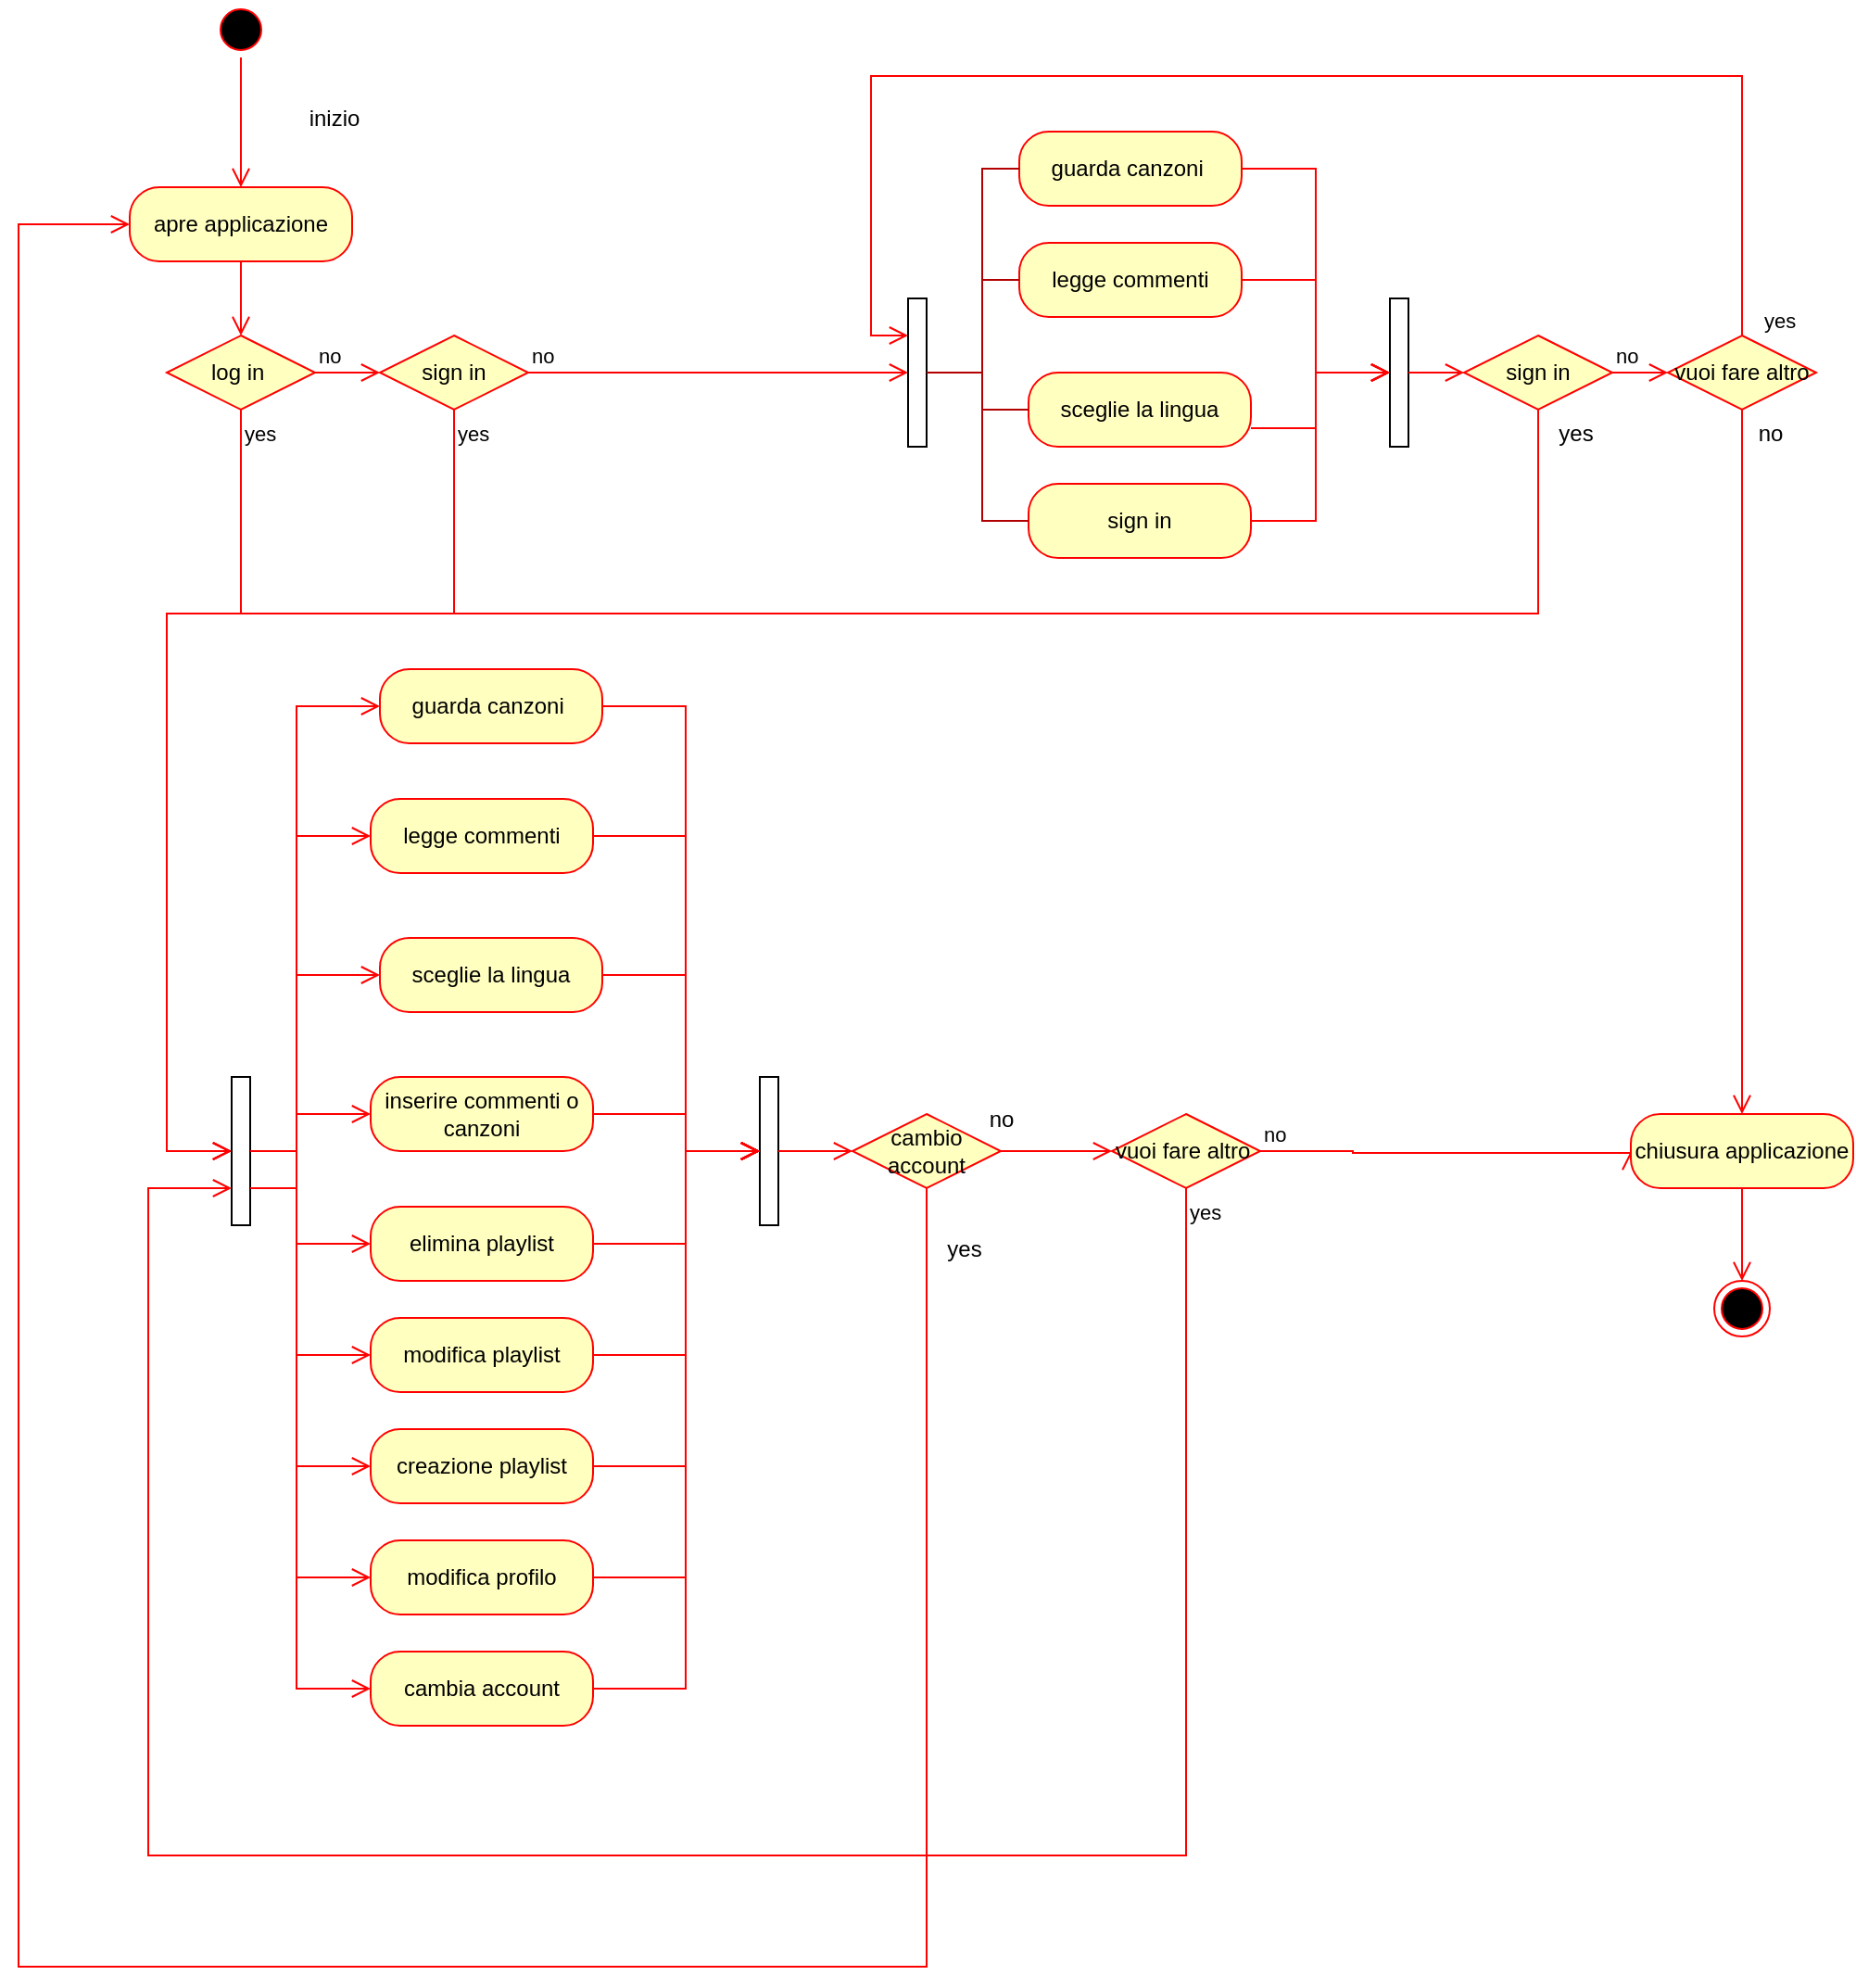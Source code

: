 <mxfile version="21.2.9" type="device">
  <diagram name="Pagina-1" id="L5OoGTgnTAFeCDHYH56c">
    <mxGraphModel dx="2206" dy="1175" grid="1" gridSize="10" guides="1" tooltips="1" connect="1" arrows="1" fold="1" page="1" pageScale="1" pageWidth="827" pageHeight="1169" math="0" shadow="0">
      <root>
        <mxCell id="0" />
        <mxCell id="1" parent="0" />
        <mxCell id="iuCMZKyLG8nRSwpxGBFr-1" value="" style="ellipse;html=1;shape=startState;fillColor=#000000;strokeColor=#ff0000;" vertex="1" parent="1">
          <mxGeometry x="145" y="60" width="30" height="30" as="geometry" />
        </mxCell>
        <mxCell id="iuCMZKyLG8nRSwpxGBFr-2" value="" style="edgeStyle=orthogonalEdgeStyle;html=1;verticalAlign=bottom;endArrow=open;endSize=8;strokeColor=#ff0000;rounded=0;entryX=0.5;entryY=0;entryDx=0;entryDy=0;" edge="1" source="iuCMZKyLG8nRSwpxGBFr-1" parent="1" target="iuCMZKyLG8nRSwpxGBFr-7">
          <mxGeometry relative="1" as="geometry">
            <mxPoint x="165" y="210" as="targetPoint" />
          </mxGeometry>
        </mxCell>
        <mxCell id="iuCMZKyLG8nRSwpxGBFr-3" value="&lt;font style=&quot;vertical-align: inherit;&quot;&gt;&lt;font style=&quot;vertical-align: inherit;&quot;&gt;&lt;font style=&quot;vertical-align: inherit;&quot;&gt;&lt;font style=&quot;vertical-align: inherit;&quot;&gt;inizio&lt;/font&gt;&lt;/font&gt;&lt;/font&gt;&lt;/font&gt;" style="text;html=1;align=center;verticalAlign=middle;resizable=0;points=[];autosize=1;strokeColor=none;fillColor=none;" vertex="1" parent="1">
          <mxGeometry x="185" y="108" width="50" height="30" as="geometry" />
        </mxCell>
        <mxCell id="iuCMZKyLG8nRSwpxGBFr-4" value="&lt;font style=&quot;vertical-align: inherit;&quot;&gt;&lt;font style=&quot;vertical-align: inherit;&quot;&gt;log in&amp;nbsp;&lt;/font&gt;&lt;/font&gt;" style="rhombus;whiteSpace=wrap;html=1;fontColor=#000000;fillColor=#ffffc0;strokeColor=#ff0000;" vertex="1" parent="1">
          <mxGeometry x="120" y="240" width="80" height="40" as="geometry" />
        </mxCell>
        <mxCell id="iuCMZKyLG8nRSwpxGBFr-5" value="no" style="edgeStyle=orthogonalEdgeStyle;html=1;align=left;verticalAlign=bottom;endArrow=open;endSize=8;strokeColor=#ff0000;rounded=0;entryX=0;entryY=0.5;entryDx=0;entryDy=0;" edge="1" source="iuCMZKyLG8nRSwpxGBFr-4" parent="1" target="iuCMZKyLG8nRSwpxGBFr-10">
          <mxGeometry x="-1" relative="1" as="geometry">
            <mxPoint x="300" y="250" as="targetPoint" />
          </mxGeometry>
        </mxCell>
        <mxCell id="iuCMZKyLG8nRSwpxGBFr-6" value="yes" style="edgeStyle=orthogonalEdgeStyle;html=1;align=left;verticalAlign=top;endArrow=open;endSize=8;strokeColor=#ff0000;rounded=0;" edge="1" source="iuCMZKyLG8nRSwpxGBFr-4" parent="1" target="iuCMZKyLG8nRSwpxGBFr-29">
          <mxGeometry x="-1" relative="1" as="geometry">
            <mxPoint x="160" y="410" as="targetPoint" />
            <Array as="points">
              <mxPoint x="160" y="390" />
              <mxPoint x="120" y="390" />
              <mxPoint x="120" y="680" />
            </Array>
          </mxGeometry>
        </mxCell>
        <mxCell id="iuCMZKyLG8nRSwpxGBFr-7" value="&lt;font style=&quot;vertical-align: inherit;&quot;&gt;&lt;font style=&quot;vertical-align: inherit;&quot;&gt;apre applicazione&lt;/font&gt;&lt;/font&gt;" style="rounded=1;whiteSpace=wrap;html=1;arcSize=40;fontColor=#000000;fillColor=#ffffc0;strokeColor=#ff0000;" vertex="1" parent="1">
          <mxGeometry x="100" y="160" width="120" height="40" as="geometry" />
        </mxCell>
        <mxCell id="iuCMZKyLG8nRSwpxGBFr-8" value="" style="edgeStyle=orthogonalEdgeStyle;html=1;verticalAlign=bottom;endArrow=open;endSize=8;strokeColor=#ff0000;rounded=0;" edge="1" source="iuCMZKyLG8nRSwpxGBFr-7" parent="1" target="iuCMZKyLG8nRSwpxGBFr-4">
          <mxGeometry relative="1" as="geometry">
            <mxPoint x="410" y="440" as="targetPoint" />
          </mxGeometry>
        </mxCell>
        <mxCell id="iuCMZKyLG8nRSwpxGBFr-10" value="&lt;font style=&quot;vertical-align: inherit;&quot;&gt;&lt;font style=&quot;vertical-align: inherit;&quot;&gt;sign in&lt;/font&gt;&lt;/font&gt;" style="rhombus;whiteSpace=wrap;html=1;fontColor=#000000;fillColor=#ffffc0;strokeColor=#ff0000;" vertex="1" parent="1">
          <mxGeometry x="235" y="240" width="80" height="40" as="geometry" />
        </mxCell>
        <mxCell id="iuCMZKyLG8nRSwpxGBFr-11" value="no" style="edgeStyle=orthogonalEdgeStyle;html=1;align=left;verticalAlign=bottom;endArrow=open;endSize=8;strokeColor=#ff0000;rounded=0;" edge="1" source="iuCMZKyLG8nRSwpxGBFr-10" parent="1" target="iuCMZKyLG8nRSwpxGBFr-13">
          <mxGeometry x="-1" relative="1" as="geometry">
            <mxPoint x="520" y="290" as="targetPoint" />
            <Array as="points">
              <mxPoint x="521" y="260" />
            </Array>
          </mxGeometry>
        </mxCell>
        <mxCell id="iuCMZKyLG8nRSwpxGBFr-12" value="yes" style="edgeStyle=orthogonalEdgeStyle;html=1;align=left;verticalAlign=top;endArrow=open;endSize=8;strokeColor=#ff0000;rounded=0;" edge="1" source="iuCMZKyLG8nRSwpxGBFr-10" parent="1" target="iuCMZKyLG8nRSwpxGBFr-29">
          <mxGeometry x="-1" relative="1" as="geometry">
            <mxPoint x="160" y="490" as="targetPoint" />
            <Array as="points">
              <mxPoint x="275" y="390" />
              <mxPoint x="120" y="390" />
              <mxPoint x="120" y="680" />
            </Array>
          </mxGeometry>
        </mxCell>
        <mxCell id="iuCMZKyLG8nRSwpxGBFr-13" value="" style="html=1;points=[];perimeter=orthogonalPerimeter;outlineConnect=0;targetShapes=umlLifeline;portConstraint=eastwest;newEdgeStyle={&quot;edgeStyle&quot;:&quot;elbowEdgeStyle&quot;,&quot;elbow&quot;:&quot;vertical&quot;,&quot;curved&quot;:0,&quot;rounded&quot;:0};" vertex="1" parent="1">
          <mxGeometry x="520" y="220" width="10" height="80" as="geometry" />
        </mxCell>
        <mxCell id="iuCMZKyLG8nRSwpxGBFr-14" value="&lt;font style=&quot;vertical-align: inherit;&quot;&gt;&lt;font style=&quot;vertical-align: inherit;&quot;&gt;guarda canzoni&amp;nbsp;&lt;/font&gt;&lt;/font&gt;" style="rounded=1;whiteSpace=wrap;html=1;arcSize=40;fontColor=#000000;fillColor=#ffffc0;strokeColor=#ff0000;" vertex="1" parent="1">
          <mxGeometry x="580" y="130" width="120" height="40" as="geometry" />
        </mxCell>
        <mxCell id="iuCMZKyLG8nRSwpxGBFr-15" value="" style="edgeStyle=orthogonalEdgeStyle;html=1;verticalAlign=bottom;endArrow=open;endSize=8;strokeColor=#ff0000;rounded=0;" edge="1" source="iuCMZKyLG8nRSwpxGBFr-14" parent="1" target="iuCMZKyLG8nRSwpxGBFr-22">
          <mxGeometry relative="1" as="geometry">
            <mxPoint x="550" y="450" as="targetPoint" />
            <Array as="points">
              <mxPoint x="740" y="150" />
              <mxPoint x="740" y="260" />
            </Array>
          </mxGeometry>
        </mxCell>
        <mxCell id="iuCMZKyLG8nRSwpxGBFr-16" value="&lt;font style=&quot;vertical-align: inherit;&quot;&gt;&lt;font style=&quot;vertical-align: inherit;&quot;&gt;legge commenti&lt;/font&gt;&lt;/font&gt;" style="rounded=1;whiteSpace=wrap;html=1;arcSize=40;fontColor=#000000;fillColor=#ffffc0;strokeColor=#ff0000;" vertex="1" parent="1">
          <mxGeometry x="580" y="190" width="120" height="40" as="geometry" />
        </mxCell>
        <mxCell id="iuCMZKyLG8nRSwpxGBFr-17" value="" style="edgeStyle=orthogonalEdgeStyle;html=1;verticalAlign=bottom;endArrow=open;endSize=8;strokeColor=#ff0000;rounded=0;" edge="1" source="iuCMZKyLG8nRSwpxGBFr-16" parent="1" target="iuCMZKyLG8nRSwpxGBFr-22">
          <mxGeometry relative="1" as="geometry">
            <mxPoint x="510" y="600" as="targetPoint" />
          </mxGeometry>
        </mxCell>
        <mxCell id="iuCMZKyLG8nRSwpxGBFr-18" value="&lt;font style=&quot;vertical-align: inherit;&quot;&gt;&lt;font style=&quot;vertical-align: inherit;&quot;&gt;sceglie la lingua&lt;/font&gt;&lt;/font&gt;" style="rounded=1;whiteSpace=wrap;html=1;arcSize=40;fontColor=#000000;fillColor=#ffffc0;strokeColor=#ff0000;" vertex="1" parent="1">
          <mxGeometry x="585" y="260" width="120" height="40" as="geometry" />
        </mxCell>
        <mxCell id="iuCMZKyLG8nRSwpxGBFr-19" value="" style="edgeStyle=orthogonalEdgeStyle;html=1;verticalAlign=bottom;endArrow=open;endSize=8;strokeColor=#ff0000;rounded=0;" edge="1" source="iuCMZKyLG8nRSwpxGBFr-18" parent="1" target="iuCMZKyLG8nRSwpxGBFr-22">
          <mxGeometry relative="1" as="geometry">
            <mxPoint x="320" y="685" as="targetPoint" />
            <Array as="points">
              <mxPoint x="740" y="290" />
              <mxPoint x="740" y="260" />
            </Array>
          </mxGeometry>
        </mxCell>
        <mxCell id="iuCMZKyLG8nRSwpxGBFr-20" value="&lt;font style=&quot;vertical-align: inherit;&quot;&gt;&lt;font style=&quot;vertical-align: inherit;&quot;&gt;sign in&lt;/font&gt;&lt;/font&gt;" style="rounded=1;whiteSpace=wrap;html=1;arcSize=40;fontColor=#000000;fillColor=#ffffc0;strokeColor=#ff0000;" vertex="1" parent="1">
          <mxGeometry x="585" y="320" width="120" height="40" as="geometry" />
        </mxCell>
        <mxCell id="iuCMZKyLG8nRSwpxGBFr-22" value="" style="html=1;points=[];perimeter=orthogonalPerimeter;outlineConnect=0;targetShapes=umlLifeline;portConstraint=eastwest;newEdgeStyle={&quot;edgeStyle&quot;:&quot;elbowEdgeStyle&quot;,&quot;elbow&quot;:&quot;vertical&quot;,&quot;curved&quot;:0,&quot;rounded&quot;:0};" vertex="1" parent="1">
          <mxGeometry x="780" y="220" width="10" height="80" as="geometry" />
        </mxCell>
        <mxCell id="iuCMZKyLG8nRSwpxGBFr-24" value="" style="endArrow=none;html=1;rounded=0;entryX=0;entryY=0.5;entryDx=0;entryDy=0;fillColor=#e51400;strokeColor=#B20000;" edge="1" parent="1" target="iuCMZKyLG8nRSwpxGBFr-14">
          <mxGeometry width="50" height="50" relative="1" as="geometry">
            <mxPoint x="560" y="250" as="sourcePoint" />
            <mxPoint x="440" y="370" as="targetPoint" />
            <Array as="points">
              <mxPoint x="560" y="150" />
            </Array>
          </mxGeometry>
        </mxCell>
        <mxCell id="iuCMZKyLG8nRSwpxGBFr-25" value="" style="endArrow=none;html=1;rounded=0;entryX=0;entryY=0.5;entryDx=0;entryDy=0;fillColor=#e51400;strokeColor=#B20000;" edge="1" parent="1" source="iuCMZKyLG8nRSwpxGBFr-13" target="iuCMZKyLG8nRSwpxGBFr-16">
          <mxGeometry width="50" height="50" relative="1" as="geometry">
            <mxPoint x="540" y="220" as="sourcePoint" />
            <mxPoint x="560" y="190" as="targetPoint" />
            <Array as="points">
              <mxPoint x="560" y="260" />
              <mxPoint x="560" y="250" />
              <mxPoint x="560" y="210" />
            </Array>
          </mxGeometry>
        </mxCell>
        <mxCell id="iuCMZKyLG8nRSwpxGBFr-26" value="" style="endArrow=none;html=1;rounded=0;entryX=0;entryY=0.5;entryDx=0;entryDy=0;fillColor=#e51400;strokeColor=#B20000;" edge="1" parent="1" target="iuCMZKyLG8nRSwpxGBFr-18">
          <mxGeometry width="50" height="50" relative="1" as="geometry">
            <mxPoint x="560" y="260" as="sourcePoint" />
            <mxPoint x="540" y="170" as="targetPoint" />
            <Array as="points">
              <mxPoint x="560" y="280" />
            </Array>
          </mxGeometry>
        </mxCell>
        <mxCell id="iuCMZKyLG8nRSwpxGBFr-27" value="" style="endArrow=none;html=1;rounded=0;entryX=0;entryY=0.5;entryDx=0;entryDy=0;fillColor=#e51400;strokeColor=#B20000;" edge="1" parent="1" target="iuCMZKyLG8nRSwpxGBFr-20">
          <mxGeometry width="50" height="50" relative="1" as="geometry">
            <mxPoint x="560" y="260" as="sourcePoint" />
            <mxPoint x="540" y="280" as="targetPoint" />
            <Array as="points">
              <mxPoint x="560" y="340" />
            </Array>
          </mxGeometry>
        </mxCell>
        <mxCell id="iuCMZKyLG8nRSwpxGBFr-28" value="" style="edgeStyle=orthogonalEdgeStyle;html=1;align=left;verticalAlign=top;endArrow=open;endSize=8;strokeColor=#ff0000;rounded=0;exitX=0.5;exitY=1;exitDx=0;exitDy=0;" edge="1" parent="1" source="iuCMZKyLG8nRSwpxGBFr-46" target="iuCMZKyLG8nRSwpxGBFr-29">
          <mxGeometry x="-1" relative="1" as="geometry">
            <mxPoint x="90" y="500" as="targetPoint" />
            <mxPoint x="580" y="350" as="sourcePoint" />
            <Array as="points">
              <mxPoint x="860" y="390" />
              <mxPoint x="120" y="390" />
              <mxPoint x="120" y="680" />
            </Array>
          </mxGeometry>
        </mxCell>
        <mxCell id="iuCMZKyLG8nRSwpxGBFr-29" value="" style="html=1;points=[];perimeter=orthogonalPerimeter;outlineConnect=0;targetShapes=umlLifeline;portConstraint=eastwest;newEdgeStyle={&quot;edgeStyle&quot;:&quot;elbowEdgeStyle&quot;,&quot;elbow&quot;:&quot;vertical&quot;,&quot;curved&quot;:0,&quot;rounded&quot;:0};" vertex="1" parent="1">
          <mxGeometry x="155" y="640" width="10" height="80" as="geometry" />
        </mxCell>
        <mxCell id="iuCMZKyLG8nRSwpxGBFr-30" value="&lt;font style=&quot;vertical-align: inherit;&quot;&gt;&lt;font style=&quot;vertical-align: inherit;&quot;&gt;guarda canzoni&amp;nbsp;&lt;/font&gt;&lt;/font&gt;" style="rounded=1;whiteSpace=wrap;html=1;arcSize=40;fontColor=#000000;fillColor=#ffffc0;strokeColor=#ff0000;" vertex="1" parent="1">
          <mxGeometry x="235" y="420" width="120" height="40" as="geometry" />
        </mxCell>
        <mxCell id="iuCMZKyLG8nRSwpxGBFr-32" value="&lt;font style=&quot;vertical-align: inherit;&quot;&gt;&lt;font style=&quot;vertical-align: inherit;&quot;&gt;legge commenti&lt;/font&gt;&lt;/font&gt;" style="rounded=1;whiteSpace=wrap;html=1;arcSize=40;fontColor=#000000;fillColor=#ffffc0;strokeColor=#ff0000;" vertex="1" parent="1">
          <mxGeometry x="230" y="490" width="120" height="40" as="geometry" />
        </mxCell>
        <mxCell id="iuCMZKyLG8nRSwpxGBFr-33" value="&lt;font style=&quot;vertical-align: inherit;&quot;&gt;&lt;font style=&quot;vertical-align: inherit;&quot;&gt;sceglie la lingua&lt;/font&gt;&lt;/font&gt;" style="rounded=1;whiteSpace=wrap;html=1;arcSize=40;fontColor=#000000;fillColor=#ffffc0;strokeColor=#ff0000;" vertex="1" parent="1">
          <mxGeometry x="235" y="565" width="120" height="40" as="geometry" />
        </mxCell>
        <mxCell id="iuCMZKyLG8nRSwpxGBFr-34" value="&lt;font style=&quot;vertical-align: inherit;&quot;&gt;&lt;font style=&quot;vertical-align: inherit;&quot;&gt;inserire commenti o canzoni&lt;/font&gt;&lt;/font&gt;" style="rounded=1;whiteSpace=wrap;html=1;arcSize=40;fontColor=#000000;fillColor=#ffffc0;strokeColor=#ff0000;" vertex="1" parent="1">
          <mxGeometry x="230" y="640" width="120" height="40" as="geometry" />
        </mxCell>
        <mxCell id="iuCMZKyLG8nRSwpxGBFr-35" value="&lt;font style=&quot;vertical-align: inherit;&quot;&gt;&lt;font style=&quot;vertical-align: inherit;&quot;&gt;creazione playlist&lt;/font&gt;&lt;/font&gt;" style="rounded=1;whiteSpace=wrap;html=1;arcSize=40;fontColor=#000000;fillColor=#ffffc0;strokeColor=#ff0000;" vertex="1" parent="1">
          <mxGeometry x="230" y="830" width="120" height="40" as="geometry" />
        </mxCell>
        <mxCell id="iuCMZKyLG8nRSwpxGBFr-36" value="&lt;font style=&quot;vertical-align: inherit;&quot;&gt;&lt;font style=&quot;vertical-align: inherit;&quot;&gt;modifica playlist&lt;/font&gt;&lt;/font&gt;" style="rounded=1;whiteSpace=wrap;html=1;arcSize=40;fontColor=#000000;fillColor=#ffffc0;strokeColor=#ff0000;" vertex="1" parent="1">
          <mxGeometry x="230" y="770" width="120" height="40" as="geometry" />
        </mxCell>
        <mxCell id="iuCMZKyLG8nRSwpxGBFr-37" value="&lt;font style=&quot;vertical-align: inherit;&quot;&gt;&lt;font style=&quot;vertical-align: inherit;&quot;&gt;elimina playlist&lt;/font&gt;&lt;/font&gt;" style="rounded=1;whiteSpace=wrap;html=1;arcSize=40;fontColor=#000000;fillColor=#ffffc0;strokeColor=#ff0000;" vertex="1" parent="1">
          <mxGeometry x="230" y="710" width="120" height="40" as="geometry" />
        </mxCell>
        <mxCell id="iuCMZKyLG8nRSwpxGBFr-40" value="&lt;font style=&quot;vertical-align: inherit;&quot;&gt;&lt;font style=&quot;vertical-align: inherit;&quot;&gt;modifica profilo&lt;/font&gt;&lt;/font&gt;" style="rounded=1;whiteSpace=wrap;html=1;arcSize=40;fontColor=#000000;fillColor=#ffffc0;strokeColor=#ff0000;" vertex="1" parent="1">
          <mxGeometry x="230" y="890" width="120" height="40" as="geometry" />
        </mxCell>
        <mxCell id="iuCMZKyLG8nRSwpxGBFr-41" value="&lt;font style=&quot;vertical-align: inherit;&quot;&gt;&lt;font style=&quot;vertical-align: inherit;&quot;&gt;cambia account&lt;/font&gt;&lt;/font&gt;" style="rounded=1;whiteSpace=wrap;html=1;arcSize=40;fontColor=#000000;fillColor=#ffffc0;strokeColor=#ff0000;" vertex="1" parent="1">
          <mxGeometry x="230" y="950" width="120" height="40" as="geometry" />
        </mxCell>
        <mxCell id="iuCMZKyLG8nRSwpxGBFr-42" value="vuoi fare altro" style="rhombus;whiteSpace=wrap;html=1;fontColor=#000000;fillColor=#ffffc0;strokeColor=#ff0000;" vertex="1" parent="1">
          <mxGeometry x="930" y="240" width="80" height="40" as="geometry" />
        </mxCell>
        <mxCell id="iuCMZKyLG8nRSwpxGBFr-43" value="" style="edgeStyle=orthogonalEdgeStyle;html=1;align=left;verticalAlign=bottom;endArrow=open;endSize=8;strokeColor=#ff0000;rounded=0;entryX=0.5;entryY=0;entryDx=0;entryDy=0;exitX=0.5;exitY=1;exitDx=0;exitDy=0;" edge="1" source="iuCMZKyLG8nRSwpxGBFr-42" parent="1" target="iuCMZKyLG8nRSwpxGBFr-90">
          <mxGeometry x="-1" relative="1" as="geometry">
            <mxPoint x="1030" y="260" as="targetPoint" />
          </mxGeometry>
        </mxCell>
        <mxCell id="iuCMZKyLG8nRSwpxGBFr-44" value="yes" style="edgeStyle=orthogonalEdgeStyle;html=1;align=left;verticalAlign=top;endArrow=open;endSize=8;strokeColor=#ff0000;rounded=0;" edge="1" source="iuCMZKyLG8nRSwpxGBFr-42" parent="1" target="iuCMZKyLG8nRSwpxGBFr-13">
          <mxGeometry x="-0.944" y="-10" relative="1" as="geometry">
            <mxPoint x="890" y="340" as="targetPoint" />
            <Array as="points">
              <mxPoint x="970" y="100" />
              <mxPoint x="500" y="100" />
              <mxPoint x="500" y="240" />
            </Array>
            <mxPoint as="offset" />
          </mxGeometry>
        </mxCell>
        <mxCell id="iuCMZKyLG8nRSwpxGBFr-46" value="sign in" style="rhombus;whiteSpace=wrap;html=1;fontColor=#000000;fillColor=#ffffc0;strokeColor=#ff0000;" vertex="1" parent="1">
          <mxGeometry x="820" y="240" width="80" height="40" as="geometry" />
        </mxCell>
        <mxCell id="iuCMZKyLG8nRSwpxGBFr-47" value="no" style="edgeStyle=orthogonalEdgeStyle;html=1;align=left;verticalAlign=bottom;endArrow=open;endSize=8;strokeColor=#ff0000;rounded=0;entryX=0;entryY=0.5;entryDx=0;entryDy=0;" edge="1" source="iuCMZKyLG8nRSwpxGBFr-46" parent="1" target="iuCMZKyLG8nRSwpxGBFr-42">
          <mxGeometry x="-1" relative="1" as="geometry">
            <mxPoint x="950" y="300" as="targetPoint" />
          </mxGeometry>
        </mxCell>
        <mxCell id="iuCMZKyLG8nRSwpxGBFr-49" value="yes" style="text;html=1;align=center;verticalAlign=middle;resizable=0;points=[];autosize=1;strokeColor=none;fillColor=none;" vertex="1" parent="1">
          <mxGeometry x="860" y="278" width="40" height="30" as="geometry" />
        </mxCell>
        <mxCell id="iuCMZKyLG8nRSwpxGBFr-50" value="" style="edgeStyle=orthogonalEdgeStyle;html=1;verticalAlign=bottom;endArrow=open;endSize=8;strokeColor=#ff0000;rounded=0;exitX=1;exitY=0.5;exitDx=0;exitDy=0;" edge="1" parent="1" source="iuCMZKyLG8nRSwpxGBFr-20" target="iuCMZKyLG8nRSwpxGBFr-22">
          <mxGeometry relative="1" as="geometry">
            <mxPoint x="790" y="270" as="targetPoint" />
            <mxPoint x="715" y="300" as="sourcePoint" />
            <Array as="points">
              <mxPoint x="710" y="340" />
              <mxPoint x="740" y="340" />
              <mxPoint x="740" y="260" />
            </Array>
          </mxGeometry>
        </mxCell>
        <mxCell id="iuCMZKyLG8nRSwpxGBFr-51" value="" style="edgeStyle=orthogonalEdgeStyle;html=1;verticalAlign=bottom;endArrow=open;endSize=8;strokeColor=#ff0000;rounded=0;entryX=0;entryY=0.5;entryDx=0;entryDy=0;" edge="1" parent="1" source="iuCMZKyLG8nRSwpxGBFr-22" target="iuCMZKyLG8nRSwpxGBFr-46">
          <mxGeometry relative="1" as="geometry">
            <mxPoint x="800" y="280" as="targetPoint" />
            <mxPoint x="725" y="310" as="sourcePoint" />
            <Array as="points">
              <mxPoint x="800" y="260" />
              <mxPoint x="800" y="260" />
            </Array>
          </mxGeometry>
        </mxCell>
        <mxCell id="iuCMZKyLG8nRSwpxGBFr-60" value="" style="edgeStyle=orthogonalEdgeStyle;html=1;verticalAlign=bottom;endArrow=open;endSize=8;strokeColor=#ff0000;rounded=0;entryX=0;entryY=0.5;entryDx=0;entryDy=0;" edge="1" parent="1" source="iuCMZKyLG8nRSwpxGBFr-29" target="iuCMZKyLG8nRSwpxGBFr-35">
          <mxGeometry relative="1" as="geometry">
            <mxPoint x="170" y="250" as="targetPoint" />
            <mxPoint x="170" y="210" as="sourcePoint" />
            <Array as="points">
              <mxPoint x="190" y="680" />
              <mxPoint x="190" y="850" />
            </Array>
          </mxGeometry>
        </mxCell>
        <mxCell id="iuCMZKyLG8nRSwpxGBFr-61" value="" style="edgeStyle=orthogonalEdgeStyle;html=1;verticalAlign=bottom;endArrow=open;endSize=8;strokeColor=#ff0000;rounded=0;entryX=0;entryY=0.5;entryDx=0;entryDy=0;" edge="1" parent="1" source="iuCMZKyLG8nRSwpxGBFr-29" target="iuCMZKyLG8nRSwpxGBFr-36">
          <mxGeometry relative="1" as="geometry">
            <mxPoint x="180" y="260" as="targetPoint" />
            <mxPoint x="180" y="220" as="sourcePoint" />
            <Array as="points">
              <mxPoint x="190" y="680" />
              <mxPoint x="190" y="790" />
            </Array>
          </mxGeometry>
        </mxCell>
        <mxCell id="iuCMZKyLG8nRSwpxGBFr-62" value="" style="edgeStyle=orthogonalEdgeStyle;html=1;verticalAlign=bottom;endArrow=open;endSize=8;strokeColor=#ff0000;rounded=0;entryX=0;entryY=0.5;entryDx=0;entryDy=0;" edge="1" parent="1" source="iuCMZKyLG8nRSwpxGBFr-29" target="iuCMZKyLG8nRSwpxGBFr-37">
          <mxGeometry relative="1" as="geometry">
            <mxPoint x="190" y="270" as="targetPoint" />
            <mxPoint x="190" y="230" as="sourcePoint" />
            <Array as="points">
              <mxPoint x="190" y="680" />
              <mxPoint x="190" y="730" />
            </Array>
          </mxGeometry>
        </mxCell>
        <mxCell id="iuCMZKyLG8nRSwpxGBFr-63" value="" style="edgeStyle=orthogonalEdgeStyle;html=1;verticalAlign=bottom;endArrow=open;endSize=8;strokeColor=#ff0000;rounded=0;entryX=0;entryY=0.5;entryDx=0;entryDy=0;" edge="1" parent="1" source="iuCMZKyLG8nRSwpxGBFr-29" target="iuCMZKyLG8nRSwpxGBFr-34">
          <mxGeometry relative="1" as="geometry">
            <mxPoint x="200" y="280" as="targetPoint" />
            <mxPoint x="200" y="240" as="sourcePoint" />
            <Array as="points">
              <mxPoint x="190" y="680" />
              <mxPoint x="190" y="660" />
            </Array>
          </mxGeometry>
        </mxCell>
        <mxCell id="iuCMZKyLG8nRSwpxGBFr-64" value="" style="edgeStyle=orthogonalEdgeStyle;html=1;verticalAlign=bottom;endArrow=open;endSize=8;strokeColor=#ff0000;rounded=0;entryX=0;entryY=0.5;entryDx=0;entryDy=0;" edge="1" parent="1" source="iuCMZKyLG8nRSwpxGBFr-29" target="iuCMZKyLG8nRSwpxGBFr-33">
          <mxGeometry relative="1" as="geometry">
            <mxPoint x="210" y="290" as="targetPoint" />
            <mxPoint x="220" y="240" as="sourcePoint" />
            <Array as="points">
              <mxPoint x="190" y="680" />
              <mxPoint x="190" y="585" />
            </Array>
          </mxGeometry>
        </mxCell>
        <mxCell id="iuCMZKyLG8nRSwpxGBFr-65" value="" style="edgeStyle=orthogonalEdgeStyle;html=1;verticalAlign=bottom;endArrow=open;endSize=8;strokeColor=#ff0000;rounded=0;entryX=0;entryY=0.5;entryDx=0;entryDy=0;" edge="1" parent="1" source="iuCMZKyLG8nRSwpxGBFr-29" target="iuCMZKyLG8nRSwpxGBFr-32">
          <mxGeometry relative="1" as="geometry">
            <mxPoint x="220" y="300" as="targetPoint" />
            <mxPoint x="220" y="260" as="sourcePoint" />
            <Array as="points">
              <mxPoint x="190" y="680" />
              <mxPoint x="190" y="510" />
            </Array>
          </mxGeometry>
        </mxCell>
        <mxCell id="iuCMZKyLG8nRSwpxGBFr-66" value="" style="edgeStyle=orthogonalEdgeStyle;html=1;verticalAlign=bottom;endArrow=open;endSize=8;strokeColor=#ff0000;rounded=0;entryX=0;entryY=0.5;entryDx=0;entryDy=0;" edge="1" parent="1" source="iuCMZKyLG8nRSwpxGBFr-29" target="iuCMZKyLG8nRSwpxGBFr-30">
          <mxGeometry relative="1" as="geometry">
            <mxPoint x="230" y="310" as="targetPoint" />
            <mxPoint x="230" y="270" as="sourcePoint" />
            <Array as="points">
              <mxPoint x="190" y="680" />
              <mxPoint x="190" y="440" />
            </Array>
          </mxGeometry>
        </mxCell>
        <mxCell id="iuCMZKyLG8nRSwpxGBFr-68" value="" style="edgeStyle=orthogonalEdgeStyle;html=1;verticalAlign=bottom;endArrow=open;endSize=8;strokeColor=#ff0000;rounded=0;" edge="1" parent="1">
          <mxGeometry relative="1" as="geometry">
            <mxPoint x="230" y="910" as="targetPoint" />
            <mxPoint x="170" y="680" as="sourcePoint" />
            <Array as="points">
              <mxPoint x="190" y="680" />
              <mxPoint x="190" y="910" />
              <mxPoint x="230" y="910" />
            </Array>
          </mxGeometry>
        </mxCell>
        <mxCell id="iuCMZKyLG8nRSwpxGBFr-69" value="" style="html=1;points=[];perimeter=orthogonalPerimeter;outlineConnect=0;targetShapes=umlLifeline;portConstraint=eastwest;newEdgeStyle={&quot;edgeStyle&quot;:&quot;elbowEdgeStyle&quot;,&quot;elbow&quot;:&quot;vertical&quot;,&quot;curved&quot;:0,&quot;rounded&quot;:0};" vertex="1" parent="1">
          <mxGeometry x="440" y="640" width="10" height="80" as="geometry" />
        </mxCell>
        <mxCell id="iuCMZKyLG8nRSwpxGBFr-70" value="" style="edgeStyle=orthogonalEdgeStyle;html=1;verticalAlign=bottom;endArrow=open;endSize=8;strokeColor=#ff0000;rounded=0;exitX=1;exitY=0.5;exitDx=0;exitDy=0;" edge="1" parent="1" source="iuCMZKyLG8nRSwpxGBFr-30" target="iuCMZKyLG8nRSwpxGBFr-69">
          <mxGeometry relative="1" as="geometry">
            <mxPoint x="245" y="450" as="targetPoint" />
            <mxPoint x="175" y="690" as="sourcePoint" />
            <Array as="points">
              <mxPoint x="400" y="440" />
              <mxPoint x="400" y="680" />
            </Array>
          </mxGeometry>
        </mxCell>
        <mxCell id="iuCMZKyLG8nRSwpxGBFr-71" value="" style="edgeStyle=orthogonalEdgeStyle;html=1;verticalAlign=bottom;endArrow=open;endSize=8;strokeColor=#ff0000;rounded=0;entryX=0;entryY=0.5;entryDx=0;entryDy=0;" edge="1" parent="1" source="iuCMZKyLG8nRSwpxGBFr-29" target="iuCMZKyLG8nRSwpxGBFr-41">
          <mxGeometry relative="1" as="geometry">
            <mxPoint x="255" y="460" as="targetPoint" />
            <mxPoint x="185" y="700" as="sourcePoint" />
            <Array as="points">
              <mxPoint x="190" y="700" />
              <mxPoint x="190" y="970" />
            </Array>
          </mxGeometry>
        </mxCell>
        <mxCell id="iuCMZKyLG8nRSwpxGBFr-73" value="" style="edgeStyle=orthogonalEdgeStyle;html=1;verticalAlign=bottom;endArrow=open;endSize=8;strokeColor=#ff0000;rounded=0;exitX=1;exitY=0.5;exitDx=0;exitDy=0;" edge="1" parent="1" source="iuCMZKyLG8nRSwpxGBFr-32" target="iuCMZKyLG8nRSwpxGBFr-69">
          <mxGeometry relative="1" as="geometry">
            <mxPoint x="275" y="480" as="targetPoint" />
            <mxPoint x="205" y="720" as="sourcePoint" />
            <Array as="points">
              <mxPoint x="400" y="510" />
              <mxPoint x="400" y="680" />
            </Array>
          </mxGeometry>
        </mxCell>
        <mxCell id="iuCMZKyLG8nRSwpxGBFr-74" value="" style="edgeStyle=orthogonalEdgeStyle;html=1;verticalAlign=bottom;endArrow=open;endSize=8;strokeColor=#ff0000;rounded=0;exitX=1;exitY=0.5;exitDx=0;exitDy=0;" edge="1" parent="1" source="iuCMZKyLG8nRSwpxGBFr-33" target="iuCMZKyLG8nRSwpxGBFr-69">
          <mxGeometry relative="1" as="geometry">
            <mxPoint x="285" y="490" as="targetPoint" />
            <mxPoint x="215" y="730" as="sourcePoint" />
            <Array as="points">
              <mxPoint x="400" y="585" />
              <mxPoint x="400" y="680" />
            </Array>
          </mxGeometry>
        </mxCell>
        <mxCell id="iuCMZKyLG8nRSwpxGBFr-75" value="" style="edgeStyle=orthogonalEdgeStyle;html=1;verticalAlign=bottom;endArrow=open;endSize=8;strokeColor=#ff0000;rounded=0;exitX=1;exitY=0.5;exitDx=0;exitDy=0;" edge="1" parent="1" source="iuCMZKyLG8nRSwpxGBFr-34" target="iuCMZKyLG8nRSwpxGBFr-69">
          <mxGeometry relative="1" as="geometry">
            <mxPoint x="295" y="500" as="targetPoint" />
            <mxPoint x="225" y="740" as="sourcePoint" />
            <Array as="points">
              <mxPoint x="400" y="660" />
              <mxPoint x="400" y="680" />
            </Array>
          </mxGeometry>
        </mxCell>
        <mxCell id="iuCMZKyLG8nRSwpxGBFr-76" value="" style="edgeStyle=orthogonalEdgeStyle;html=1;verticalAlign=bottom;endArrow=open;endSize=8;strokeColor=#ff0000;rounded=0;exitX=1;exitY=0.5;exitDx=0;exitDy=0;" edge="1" parent="1" source="iuCMZKyLG8nRSwpxGBFr-37" target="iuCMZKyLG8nRSwpxGBFr-69">
          <mxGeometry relative="1" as="geometry">
            <mxPoint x="305" y="510" as="targetPoint" />
            <mxPoint x="235" y="750" as="sourcePoint" />
            <Array as="points">
              <mxPoint x="400" y="730" />
              <mxPoint x="400" y="680" />
            </Array>
          </mxGeometry>
        </mxCell>
        <mxCell id="iuCMZKyLG8nRSwpxGBFr-77" value="" style="edgeStyle=orthogonalEdgeStyle;html=1;verticalAlign=bottom;endArrow=open;endSize=8;strokeColor=#ff0000;rounded=0;exitX=1;exitY=0.5;exitDx=0;exitDy=0;" edge="1" parent="1" source="iuCMZKyLG8nRSwpxGBFr-36" target="iuCMZKyLG8nRSwpxGBFr-69">
          <mxGeometry relative="1" as="geometry">
            <mxPoint x="315" y="520" as="targetPoint" />
            <mxPoint x="245" y="760" as="sourcePoint" />
            <Array as="points">
              <mxPoint x="400" y="790" />
              <mxPoint x="400" y="680" />
            </Array>
          </mxGeometry>
        </mxCell>
        <mxCell id="iuCMZKyLG8nRSwpxGBFr-78" value="" style="edgeStyle=orthogonalEdgeStyle;html=1;verticalAlign=bottom;endArrow=open;endSize=8;strokeColor=#ff0000;rounded=0;exitX=1;exitY=0.5;exitDx=0;exitDy=0;" edge="1" parent="1" source="iuCMZKyLG8nRSwpxGBFr-35" target="iuCMZKyLG8nRSwpxGBFr-69">
          <mxGeometry relative="1" as="geometry">
            <mxPoint x="490" y="770" as="targetPoint" />
            <mxPoint x="255" y="770" as="sourcePoint" />
            <Array as="points">
              <mxPoint x="400" y="850" />
              <mxPoint x="400" y="680" />
            </Array>
          </mxGeometry>
        </mxCell>
        <mxCell id="iuCMZKyLG8nRSwpxGBFr-79" value="" style="edgeStyle=orthogonalEdgeStyle;html=1;verticalAlign=bottom;endArrow=open;endSize=8;strokeColor=#ff0000;rounded=0;exitX=1;exitY=0.5;exitDx=0;exitDy=0;" edge="1" parent="1" source="iuCMZKyLG8nRSwpxGBFr-40" target="iuCMZKyLG8nRSwpxGBFr-69">
          <mxGeometry relative="1" as="geometry">
            <mxPoint x="335" y="540" as="targetPoint" />
            <mxPoint x="265" y="780" as="sourcePoint" />
            <Array as="points">
              <mxPoint x="400" y="910" />
              <mxPoint x="400" y="680" />
            </Array>
          </mxGeometry>
        </mxCell>
        <mxCell id="iuCMZKyLG8nRSwpxGBFr-80" value="" style="edgeStyle=orthogonalEdgeStyle;html=1;verticalAlign=bottom;endArrow=open;endSize=8;strokeColor=#ff0000;rounded=0;exitX=1;exitY=0.5;exitDx=0;exitDy=0;" edge="1" parent="1" source="iuCMZKyLG8nRSwpxGBFr-41" target="iuCMZKyLG8nRSwpxGBFr-69">
          <mxGeometry relative="1" as="geometry">
            <mxPoint x="240" y="980" as="targetPoint" />
            <mxPoint x="175" y="710" as="sourcePoint" />
            <Array as="points">
              <mxPoint x="400" y="970" />
              <mxPoint x="400" y="680" />
            </Array>
          </mxGeometry>
        </mxCell>
        <mxCell id="iuCMZKyLG8nRSwpxGBFr-81" value="" style="edgeStyle=orthogonalEdgeStyle;html=1;verticalAlign=bottom;endArrow=open;endSize=8;strokeColor=#ff0000;rounded=0;exitX=1;exitY=0.5;exitDx=0;exitDy=0;exitPerimeter=0;" edge="1" parent="1" source="iuCMZKyLG8nRSwpxGBFr-69" target="iuCMZKyLG8nRSwpxGBFr-82">
          <mxGeometry relative="1" as="geometry">
            <mxPoint x="510" y="680" as="targetPoint" />
            <mxPoint x="170" y="210" as="sourcePoint" />
          </mxGeometry>
        </mxCell>
        <mxCell id="iuCMZKyLG8nRSwpxGBFr-82" value="cambio account" style="rhombus;whiteSpace=wrap;html=1;fontColor=#000000;fillColor=#ffffc0;strokeColor=#ff0000;" vertex="1" parent="1">
          <mxGeometry x="490" y="660" width="80" height="40" as="geometry" />
        </mxCell>
        <mxCell id="iuCMZKyLG8nRSwpxGBFr-83" value="" style="edgeStyle=orthogonalEdgeStyle;html=1;verticalAlign=bottom;endArrow=open;endSize=8;strokeColor=#ff0000;rounded=0;exitX=1;exitY=0.5;exitDx=0;exitDy=0;" edge="1" parent="1" source="iuCMZKyLG8nRSwpxGBFr-82">
          <mxGeometry relative="1" as="geometry">
            <mxPoint x="630" y="680" as="targetPoint" />
            <mxPoint x="460" y="690" as="sourcePoint" />
            <Array as="points">
              <mxPoint x="610" y="680" />
              <mxPoint x="610" y="680" />
            </Array>
          </mxGeometry>
        </mxCell>
        <mxCell id="iuCMZKyLG8nRSwpxGBFr-84" value="no" style="text;html=1;align=center;verticalAlign=middle;resizable=0;points=[];autosize=1;strokeColor=none;fillColor=none;" vertex="1" parent="1">
          <mxGeometry x="550" y="648" width="40" height="30" as="geometry" />
        </mxCell>
        <mxCell id="iuCMZKyLG8nRSwpxGBFr-85" value="vuoi fare altro&amp;nbsp;" style="rhombus;whiteSpace=wrap;html=1;fontColor=#000000;fillColor=#ffffc0;strokeColor=#ff0000;" vertex="1" parent="1">
          <mxGeometry x="630" y="660" width="80" height="40" as="geometry" />
        </mxCell>
        <mxCell id="iuCMZKyLG8nRSwpxGBFr-86" value="no" style="edgeStyle=orthogonalEdgeStyle;html=1;align=left;verticalAlign=bottom;endArrow=open;endSize=8;strokeColor=#ff0000;rounded=0;entryX=0;entryY=0.5;entryDx=0;entryDy=0;" edge="1" source="iuCMZKyLG8nRSwpxGBFr-85" parent="1" target="iuCMZKyLG8nRSwpxGBFr-90">
          <mxGeometry x="-1" relative="1" as="geometry">
            <mxPoint x="810" y="680" as="targetPoint" />
            <Array as="points">
              <mxPoint x="760" y="680" />
              <mxPoint x="880" y="681" />
            </Array>
          </mxGeometry>
        </mxCell>
        <mxCell id="iuCMZKyLG8nRSwpxGBFr-87" value="yes" style="edgeStyle=orthogonalEdgeStyle;html=1;align=left;verticalAlign=top;endArrow=open;endSize=8;strokeColor=#ff0000;rounded=0;" edge="1" source="iuCMZKyLG8nRSwpxGBFr-85" parent="1" target="iuCMZKyLG8nRSwpxGBFr-29">
          <mxGeometry x="-1" relative="1" as="geometry">
            <mxPoint x="160" y="700" as="targetPoint" />
            <Array as="points">
              <mxPoint x="670" y="1060" />
              <mxPoint x="110" y="1060" />
              <mxPoint x="110" y="700" />
            </Array>
          </mxGeometry>
        </mxCell>
        <mxCell id="iuCMZKyLG8nRSwpxGBFr-88" value="" style="edgeStyle=orthogonalEdgeStyle;html=1;verticalAlign=bottom;endArrow=open;endSize=8;strokeColor=#ff0000;rounded=0;exitX=0.5;exitY=1;exitDx=0;exitDy=0;entryX=0;entryY=0.5;entryDx=0;entryDy=0;" edge="1" parent="1" source="iuCMZKyLG8nRSwpxGBFr-82" target="iuCMZKyLG8nRSwpxGBFr-7">
          <mxGeometry relative="1" as="geometry">
            <mxPoint x="530" y="770" as="targetPoint" />
            <mxPoint x="580" y="720" as="sourcePoint" />
            <Array as="points">
              <mxPoint x="530" y="1120" />
              <mxPoint x="40" y="1120" />
              <mxPoint x="40" y="180" />
            </Array>
          </mxGeometry>
        </mxCell>
        <mxCell id="iuCMZKyLG8nRSwpxGBFr-90" value="chiusura applicazione" style="rounded=1;whiteSpace=wrap;html=1;arcSize=40;fontColor=#000000;fillColor=#ffffc0;strokeColor=#ff0000;" vertex="1" parent="1">
          <mxGeometry x="910" y="660" width="120" height="40" as="geometry" />
        </mxCell>
        <mxCell id="iuCMZKyLG8nRSwpxGBFr-91" value="" style="edgeStyle=orthogonalEdgeStyle;html=1;verticalAlign=bottom;endArrow=open;endSize=8;strokeColor=#ff0000;rounded=0;entryX=0.5;entryY=0;entryDx=0;entryDy=0;" edge="1" source="iuCMZKyLG8nRSwpxGBFr-90" parent="1" target="iuCMZKyLG8nRSwpxGBFr-92">
          <mxGeometry relative="1" as="geometry">
            <mxPoint x="940" y="684" as="targetPoint" />
          </mxGeometry>
        </mxCell>
        <mxCell id="iuCMZKyLG8nRSwpxGBFr-92" value="" style="ellipse;html=1;shape=endState;fillColor=#000000;strokeColor=#ff0000;" vertex="1" parent="1">
          <mxGeometry x="955" y="750" width="30" height="30" as="geometry" />
        </mxCell>
        <mxCell id="iuCMZKyLG8nRSwpxGBFr-93" value="yes" style="text;html=1;align=center;verticalAlign=middle;resizable=0;points=[];autosize=1;strokeColor=none;fillColor=none;" vertex="1" parent="1">
          <mxGeometry x="530" y="718" width="40" height="30" as="geometry" />
        </mxCell>
        <mxCell id="iuCMZKyLG8nRSwpxGBFr-94" value="no" style="text;html=1;align=center;verticalAlign=middle;resizable=0;points=[];autosize=1;strokeColor=none;fillColor=none;" vertex="1" parent="1">
          <mxGeometry x="965" y="278" width="40" height="30" as="geometry" />
        </mxCell>
      </root>
    </mxGraphModel>
  </diagram>
</mxfile>
